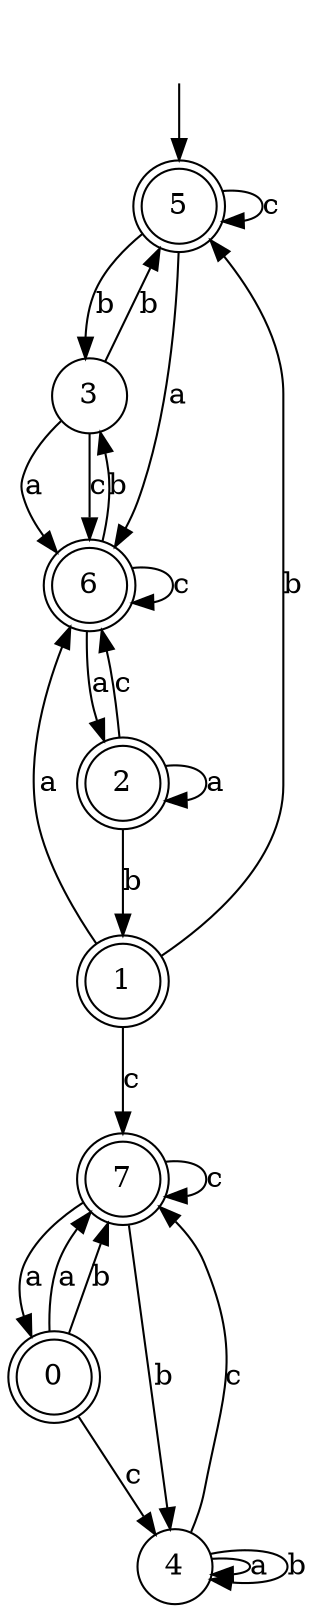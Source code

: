 digraph g {
__start [label=""shape=none]
	5[shape="doublecircle" label="5"]
	0[shape="doublecircle" label="0"]
	1[shape="doublecircle" label="1"]
	2[shape="doublecircle" label="2"]
	3[shape="circle" label="3"]
	4[shape="circle" label="4"]
	6[shape="doublecircle" label="6"]
	7[shape="doublecircle" label="7"]

__start -> 5
	0 -> 7 [label="a"]
	0 -> 7 [label="b"]
	0 -> 4 [label="c"]
	1 -> 6 [label="a"]
	1 -> 5 [label="b"]
	1 -> 7 [label="c"]
	2 -> 2 [label="a"]
	2 -> 1 [label="b"]
	2 -> 6 [label="c"]
	3 -> 6 [label="a"]
	3 -> 5 [label="b"]
	3 -> 6 [label="c"]
	4 -> 4 [label="a"]
	4 -> 4 [label="b"]
	4 -> 7 [label="c"]
	5 -> 6 [label="a"]
	5 -> 3 [label="b"]
	5 -> 5 [label="c"]
	6 -> 2 [label="a"]
	6 -> 3 [label="b"]
	6 -> 6 [label="c"]
	7 -> 0 [label="a"]
	7 -> 4 [label="b"]
	7 -> 7 [label="c"]
}
